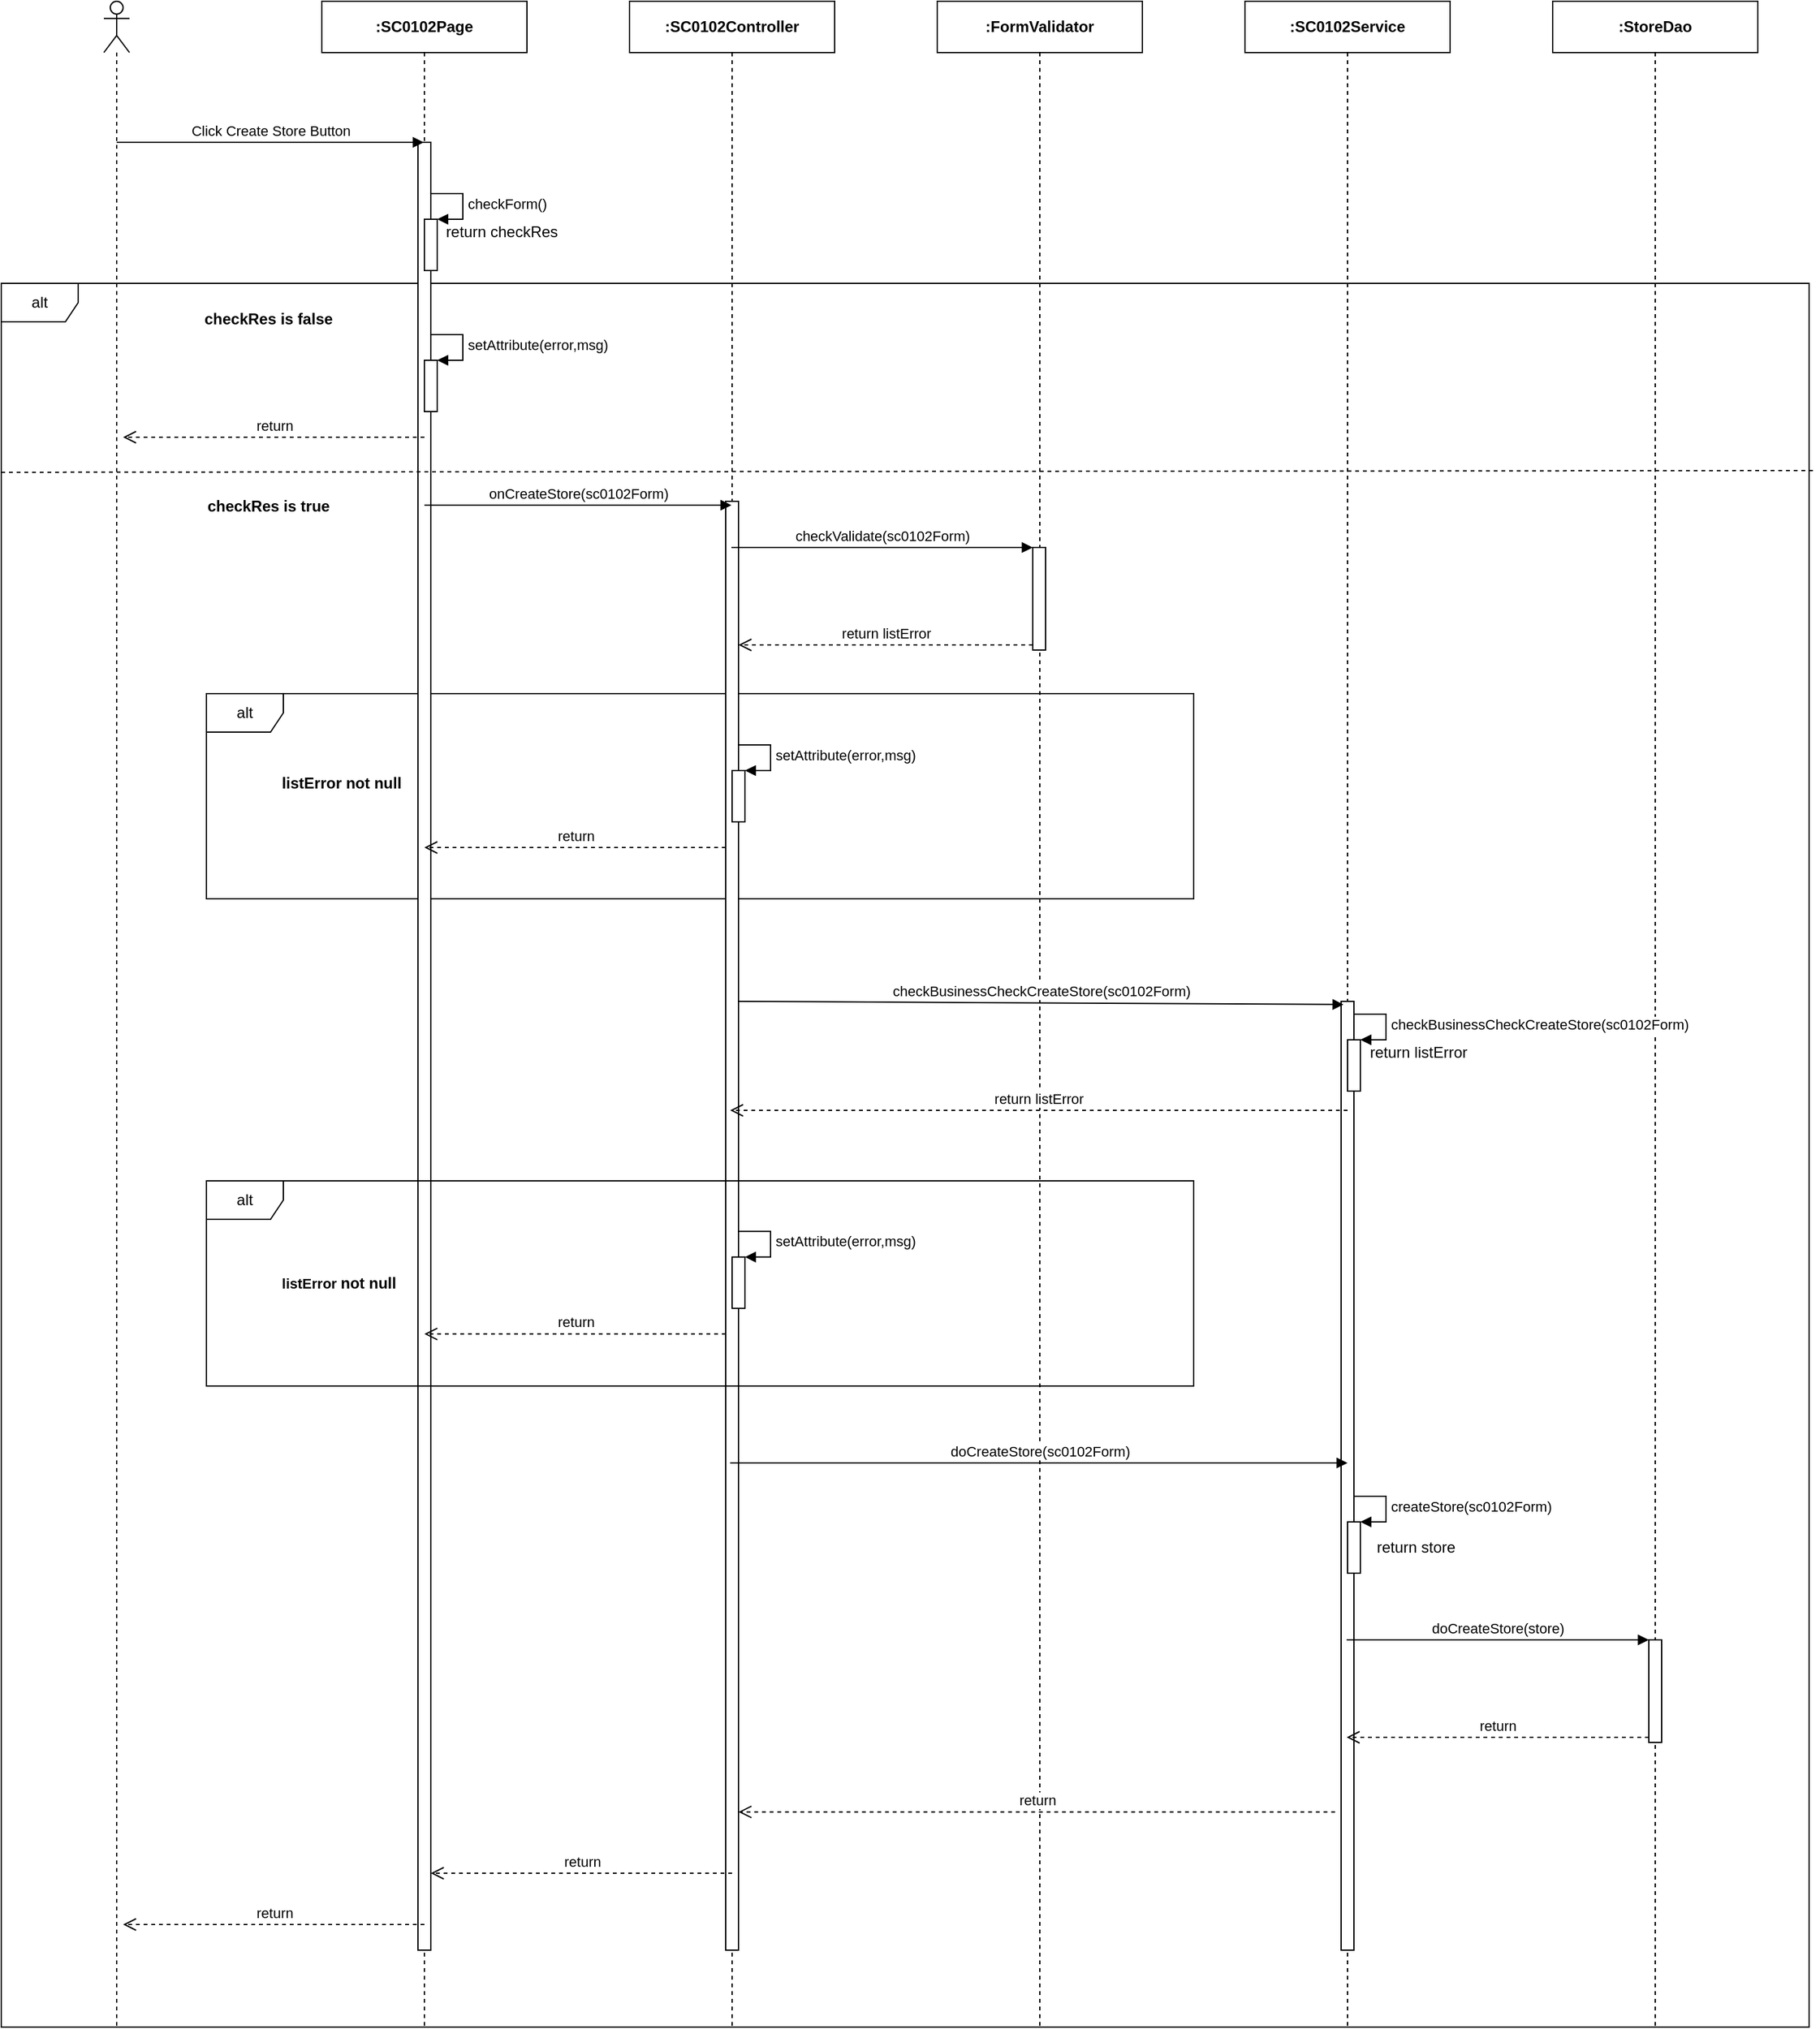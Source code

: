 <mxfile version="14.4.3" type="device" pages="2"><diagram id="wABSzRqi_FVYXiAVE2oP" name="Ev02"><mxGraphModel dx="1707" dy="987" grid="1" gridSize="10" guides="1" tooltips="1" connect="1" arrows="1" fold="1" page="1" pageScale="1" pageWidth="850" pageHeight="1100" math="0" shadow="0"><root><mxCell id="gUo3uE9qeqiG01h8dQ7a-0"/><mxCell id="gUo3uE9qeqiG01h8dQ7a-1" parent="gUo3uE9qeqiG01h8dQ7a-0"/><mxCell id="SuDUeDwoGOIgecHYMLtc-0" value="alt" style="shape=umlFrame;whiteSpace=wrap;html=1;" vertex="1" parent="gUo3uE9qeqiG01h8dQ7a-1"><mxGeometry x="230" y="300" width="1410" height="1360" as="geometry"/></mxCell><mxCell id="SuDUeDwoGOIgecHYMLtc-1" value="alt" style="shape=umlFrame;whiteSpace=wrap;html=1;" vertex="1" parent="gUo3uE9qeqiG01h8dQ7a-1"><mxGeometry x="390" y="620" width="770" height="160" as="geometry"/></mxCell><mxCell id="SuDUeDwoGOIgecHYMLtc-2" value="" style="shape=umlLifeline;participant=umlActor;perimeter=lifelinePerimeter;whiteSpace=wrap;html=1;container=1;collapsible=0;recursiveResize=0;verticalAlign=top;spacingTop=36;outlineConnect=0;" vertex="1" parent="gUo3uE9qeqiG01h8dQ7a-1"><mxGeometry x="310" y="80" width="20" height="1580" as="geometry"/></mxCell><mxCell id="SuDUeDwoGOIgecHYMLtc-3" value="&lt;b&gt;:SC0102Page&lt;/b&gt;" style="shape=umlLifeline;perimeter=lifelinePerimeter;whiteSpace=wrap;html=1;container=1;collapsible=0;recursiveResize=0;outlineConnect=0;" vertex="1" parent="gUo3uE9qeqiG01h8dQ7a-1"><mxGeometry x="480" y="80" width="160" height="1580" as="geometry"/></mxCell><mxCell id="SuDUeDwoGOIgecHYMLtc-4" value="" style="html=1;points=[];perimeter=orthogonalPerimeter;" vertex="1" parent="SuDUeDwoGOIgecHYMLtc-3"><mxGeometry x="75" y="110" width="10" height="1410" as="geometry"/></mxCell><mxCell id="SuDUeDwoGOIgecHYMLtc-5" value="&lt;b&gt;:StoreDao&lt;/b&gt;" style="shape=umlLifeline;perimeter=lifelinePerimeter;whiteSpace=wrap;html=1;container=1;collapsible=0;recursiveResize=0;outlineConnect=0;" vertex="1" parent="gUo3uE9qeqiG01h8dQ7a-1"><mxGeometry x="1440" y="80" width="160" height="1580" as="geometry"/></mxCell><mxCell id="SuDUeDwoGOIgecHYMLtc-6" value="&lt;b&gt;:&lt;/b&gt;&lt;b&gt;SC0102&lt;/b&gt;&lt;b&gt;Service&lt;/b&gt;" style="shape=umlLifeline;perimeter=lifelinePerimeter;whiteSpace=wrap;html=1;container=1;collapsible=0;recursiveResize=0;outlineConnect=0;" vertex="1" parent="gUo3uE9qeqiG01h8dQ7a-1"><mxGeometry x="1200" y="80" width="160" height="1580" as="geometry"/></mxCell><mxCell id="SuDUeDwoGOIgecHYMLtc-7" value="" style="html=1;points=[];perimeter=orthogonalPerimeter;" vertex="1" parent="SuDUeDwoGOIgecHYMLtc-6"><mxGeometry x="75" y="780" width="10" height="740" as="geometry"/></mxCell><mxCell id="SuDUeDwoGOIgecHYMLtc-8" value="&lt;b&gt;:FormValidator&lt;/b&gt;" style="shape=umlLifeline;perimeter=lifelinePerimeter;whiteSpace=wrap;html=1;container=1;collapsible=0;recursiveResize=0;outlineConnect=0;" vertex="1" parent="gUo3uE9qeqiG01h8dQ7a-1"><mxGeometry x="960" y="80" width="160" height="1580" as="geometry"/></mxCell><mxCell id="SuDUeDwoGOIgecHYMLtc-9" value="&lt;b&gt;:SC0102Controller&lt;/b&gt;" style="shape=umlLifeline;perimeter=lifelinePerimeter;whiteSpace=wrap;html=1;container=1;collapsible=0;recursiveResize=0;outlineConnect=0;" vertex="1" parent="gUo3uE9qeqiG01h8dQ7a-1"><mxGeometry x="720" y="80" width="160" height="1580" as="geometry"/></mxCell><mxCell id="SuDUeDwoGOIgecHYMLtc-10" value="" style="html=1;points=[];perimeter=orthogonalPerimeter;" vertex="1" parent="SuDUeDwoGOIgecHYMLtc-9"><mxGeometry x="75" y="390" width="10" height="1130" as="geometry"/></mxCell><mxCell id="SuDUeDwoGOIgecHYMLtc-11" value="Click Create Store Button" style="html=1;verticalAlign=bottom;endArrow=block;" edge="1" parent="gUo3uE9qeqiG01h8dQ7a-1" target="SuDUeDwoGOIgecHYMLtc-3"><mxGeometry width="80" relative="1" as="geometry"><mxPoint x="320" y="190" as="sourcePoint"/><mxPoint x="400" y="190" as="targetPoint"/></mxGeometry></mxCell><mxCell id="SuDUeDwoGOIgecHYMLtc-12" value="onCreateStore(sc0102Form)" style="html=1;verticalAlign=bottom;endArrow=block;" edge="1" parent="gUo3uE9qeqiG01h8dQ7a-1"><mxGeometry width="80" relative="1" as="geometry"><mxPoint x="560" y="473.0" as="sourcePoint"/><mxPoint x="799.5" y="473.0" as="targetPoint"/></mxGeometry></mxCell><mxCell id="SuDUeDwoGOIgecHYMLtc-13" value="" style="html=1;points=[];perimeter=orthogonalPerimeter;" vertex="1" parent="gUo3uE9qeqiG01h8dQ7a-1"><mxGeometry x="1034.5" y="506" width="10" height="80" as="geometry"/></mxCell><mxCell id="SuDUeDwoGOIgecHYMLtc-14" value="checkValidate(sc0102Form)" style="html=1;verticalAlign=bottom;endArrow=block;entryX=0;entryY=0;" edge="1" parent="gUo3uE9qeqiG01h8dQ7a-1" target="SuDUeDwoGOIgecHYMLtc-13"><mxGeometry relative="1" as="geometry"><mxPoint x="799.5" y="506" as="sourcePoint"/></mxGeometry></mxCell><mxCell id="SuDUeDwoGOIgecHYMLtc-15" value="return listError" style="html=1;verticalAlign=bottom;endArrow=open;dashed=1;endSize=8;exitX=0;exitY=0.95;" edge="1" parent="gUo3uE9qeqiG01h8dQ7a-1" source="SuDUeDwoGOIgecHYMLtc-13"><mxGeometry relative="1" as="geometry"><mxPoint x="805" y="582" as="targetPoint"/></mxGeometry></mxCell><mxCell id="SuDUeDwoGOIgecHYMLtc-16" value="&lt;b&gt;listError not null&lt;/b&gt;" style="text;html=1;align=center;verticalAlign=middle;resizable=0;points=[];autosize=1;" vertex="1" parent="gUo3uE9qeqiG01h8dQ7a-1"><mxGeometry x="440" y="680" width="110" height="20" as="geometry"/></mxCell><mxCell id="SuDUeDwoGOIgecHYMLtc-17" value="" style="html=1;points=[];perimeter=orthogonalPerimeter;" vertex="1" parent="gUo3uE9qeqiG01h8dQ7a-1"><mxGeometry x="800" y="680" width="10" height="40" as="geometry"/></mxCell><mxCell id="SuDUeDwoGOIgecHYMLtc-18" value="setAttribute(error,msg)" style="edgeStyle=orthogonalEdgeStyle;html=1;align=left;spacingLeft=2;endArrow=block;rounded=0;entryX=1;entryY=0;" edge="1" parent="gUo3uE9qeqiG01h8dQ7a-1" target="SuDUeDwoGOIgecHYMLtc-17"><mxGeometry relative="1" as="geometry"><mxPoint x="805" y="660" as="sourcePoint"/><Array as="points"><mxPoint x="830" y="660"/></Array></mxGeometry></mxCell><mxCell id="SuDUeDwoGOIgecHYMLtc-19" value="return" style="html=1;verticalAlign=bottom;endArrow=open;dashed=1;endSize=8;" edge="1" parent="gUo3uE9qeqiG01h8dQ7a-1"><mxGeometry relative="1" as="geometry"><mxPoint x="795" y="740.0" as="sourcePoint"/><mxPoint x="560" y="740.0" as="targetPoint"/></mxGeometry></mxCell><mxCell id="SuDUeDwoGOIgecHYMLtc-20" value="checkBusinessCheckCreateStore(sc0102Form)" style="html=1;verticalAlign=bottom;endArrow=block;entryX=0.188;entryY=0.015;entryDx=0;entryDy=0;entryPerimeter=0;" edge="1" parent="gUo3uE9qeqiG01h8dQ7a-1"><mxGeometry relative="1" as="geometry"><mxPoint x="805" y="860.0" as="sourcePoint"/><mxPoint x="1276.88" y="862.45" as="targetPoint"/></mxGeometry></mxCell><mxCell id="SuDUeDwoGOIgecHYMLtc-21" value="return listError" style="html=1;verticalAlign=bottom;endArrow=open;dashed=1;endSize=8;" edge="1" parent="gUo3uE9qeqiG01h8dQ7a-1"><mxGeometry relative="1" as="geometry"><mxPoint x="798.5" y="945" as="targetPoint"/><mxPoint x="1280" y="945" as="sourcePoint"/></mxGeometry></mxCell><mxCell id="SuDUeDwoGOIgecHYMLtc-22" value="alt" style="shape=umlFrame;whiteSpace=wrap;html=1;" vertex="1" parent="gUo3uE9qeqiG01h8dQ7a-1"><mxGeometry x="390" y="1000" width="770" height="160" as="geometry"/></mxCell><mxCell id="SuDUeDwoGOIgecHYMLtc-23" value="&lt;span style=&quot;font-size: 11px ; background-color: rgb(255 , 255 , 255)&quot;&gt;&lt;b&gt;listError&amp;nbsp;&lt;/b&gt;&lt;/span&gt;&lt;b&gt;not null&lt;/b&gt;" style="text;html=1;align=center;verticalAlign=middle;resizable=0;points=[];autosize=1;" vertex="1" parent="gUo3uE9qeqiG01h8dQ7a-1"><mxGeometry x="443" y="1070" width="100" height="20" as="geometry"/></mxCell><mxCell id="SuDUeDwoGOIgecHYMLtc-24" value="" style="html=1;points=[];perimeter=orthogonalPerimeter;" vertex="1" parent="gUo3uE9qeqiG01h8dQ7a-1"><mxGeometry x="800" y="1059.41" width="10" height="40" as="geometry"/></mxCell><mxCell id="SuDUeDwoGOIgecHYMLtc-25" value="setAttribute(error,msg)" style="edgeStyle=orthogonalEdgeStyle;html=1;align=left;spacingLeft=2;endArrow=block;rounded=0;entryX=1;entryY=0;" edge="1" parent="gUo3uE9qeqiG01h8dQ7a-1" target="SuDUeDwoGOIgecHYMLtc-24"><mxGeometry relative="1" as="geometry"><mxPoint x="805" y="1039.41" as="sourcePoint"/><Array as="points"><mxPoint x="830" y="1039.41"/></Array></mxGeometry></mxCell><mxCell id="SuDUeDwoGOIgecHYMLtc-26" value="return" style="html=1;verticalAlign=bottom;endArrow=open;dashed=1;endSize=8;" edge="1" parent="gUo3uE9qeqiG01h8dQ7a-1"><mxGeometry relative="1" as="geometry"><mxPoint x="795" y="1119.41" as="sourcePoint"/><mxPoint x="560" y="1119.41" as="targetPoint"/></mxGeometry></mxCell><mxCell id="SuDUeDwoGOIgecHYMLtc-27" value="doCreateStore(sc0102Form)" style="html=1;verticalAlign=bottom;endArrow=block;" edge="1" parent="gUo3uE9qeqiG01h8dQ7a-1"><mxGeometry relative="1" as="geometry"><mxPoint x="798.5" y="1220" as="sourcePoint"/><mxPoint x="1280" y="1220" as="targetPoint"/></mxGeometry></mxCell><mxCell id="SuDUeDwoGOIgecHYMLtc-28" value="return" style="html=1;verticalAlign=bottom;endArrow=open;dashed=1;endSize=8;exitX=-0.471;exitY=0.834;exitDx=0;exitDy=0;exitPerimeter=0;" edge="1" parent="gUo3uE9qeqiG01h8dQ7a-1"><mxGeometry relative="1" as="geometry"><mxPoint x="805" y="1492.22" as="targetPoint"/><mxPoint x="1270.29" y="1492.22" as="sourcePoint"/></mxGeometry></mxCell><mxCell id="SuDUeDwoGOIgecHYMLtc-29" value="" style="html=1;points=[];perimeter=orthogonalPerimeter;" vertex="1" parent="gUo3uE9qeqiG01h8dQ7a-1"><mxGeometry x="1280" y="890" width="10" height="40" as="geometry"/></mxCell><mxCell id="SuDUeDwoGOIgecHYMLtc-30" value="&lt;span style=&quot;text-align: center&quot;&gt;checkBusinessCheckCreateStore(sc0102Form)&lt;/span&gt;" style="edgeStyle=orthogonalEdgeStyle;html=1;align=left;spacingLeft=2;endArrow=block;rounded=0;entryX=1;entryY=0;" edge="1" parent="gUo3uE9qeqiG01h8dQ7a-1" target="SuDUeDwoGOIgecHYMLtc-29"><mxGeometry relative="1" as="geometry"><mxPoint x="1285" y="870" as="sourcePoint"/><Array as="points"><mxPoint x="1310" y="870"/></Array></mxGeometry></mxCell><mxCell id="SuDUeDwoGOIgecHYMLtc-31" value="return listError" style="text;html=1;align=center;verticalAlign=middle;resizable=0;points=[];autosize=1;" vertex="1" parent="gUo3uE9qeqiG01h8dQ7a-1"><mxGeometry x="1290" y="890" width="90" height="20" as="geometry"/></mxCell><mxCell id="SuDUeDwoGOIgecHYMLtc-32" value="" style="html=1;points=[];perimeter=orthogonalPerimeter;" vertex="1" parent="gUo3uE9qeqiG01h8dQ7a-1"><mxGeometry x="1280" y="1266" width="10" height="40" as="geometry"/></mxCell><mxCell id="SuDUeDwoGOIgecHYMLtc-33" value="create&lt;span style=&quot;text-align: center&quot;&gt;Store&lt;/span&gt;(&lt;span style=&quot;text-align: center&quot;&gt;sc0102Form&lt;/span&gt;)" style="edgeStyle=orthogonalEdgeStyle;html=1;align=left;spacingLeft=2;endArrow=block;rounded=0;entryX=1;entryY=0;" edge="1" parent="gUo3uE9qeqiG01h8dQ7a-1" target="SuDUeDwoGOIgecHYMLtc-32"><mxGeometry relative="1" as="geometry"><mxPoint x="1285" y="1246" as="sourcePoint"/><Array as="points"><mxPoint x="1310" y="1246"/></Array></mxGeometry></mxCell><mxCell id="SuDUeDwoGOIgecHYMLtc-34" value="return store" style="text;html=1;align=center;verticalAlign=middle;resizable=0;points=[];autosize=1;" vertex="1" parent="gUo3uE9qeqiG01h8dQ7a-1"><mxGeometry x="1293" y="1276" width="80" height="20" as="geometry"/></mxCell><mxCell id="SuDUeDwoGOIgecHYMLtc-35" value="" style="html=1;points=[];perimeter=orthogonalPerimeter;" vertex="1" parent="gUo3uE9qeqiG01h8dQ7a-1"><mxGeometry x="1515" y="1358" width="10" height="80" as="geometry"/></mxCell><mxCell id="SuDUeDwoGOIgecHYMLtc-36" value="doCreateStore(store)" style="html=1;verticalAlign=bottom;endArrow=block;entryX=0;entryY=0;" edge="1" parent="gUo3uE9qeqiG01h8dQ7a-1" target="SuDUeDwoGOIgecHYMLtc-35"><mxGeometry relative="1" as="geometry"><mxPoint x="1279.324" y="1358" as="sourcePoint"/></mxGeometry></mxCell><mxCell id="SuDUeDwoGOIgecHYMLtc-37" value="return" style="html=1;verticalAlign=bottom;endArrow=open;dashed=1;endSize=8;exitX=0;exitY=0.95;" edge="1" parent="gUo3uE9qeqiG01h8dQ7a-1" source="SuDUeDwoGOIgecHYMLtc-35"><mxGeometry relative="1" as="geometry"><mxPoint x="1279.324" y="1434.0" as="targetPoint"/></mxGeometry></mxCell><mxCell id="SuDUeDwoGOIgecHYMLtc-38" value="return" style="html=1;verticalAlign=bottom;endArrow=open;dashed=1;endSize=8;" edge="1" parent="gUo3uE9qeqiG01h8dQ7a-1"><mxGeometry relative="1" as="geometry"><mxPoint x="800" y="1540" as="sourcePoint"/><mxPoint x="565" y="1540" as="targetPoint"/></mxGeometry></mxCell><mxCell id="SuDUeDwoGOIgecHYMLtc-39" value="" style="html=1;points=[];perimeter=orthogonalPerimeter;" vertex="1" parent="gUo3uE9qeqiG01h8dQ7a-1"><mxGeometry x="560" y="250" width="10" height="40" as="geometry"/></mxCell><mxCell id="SuDUeDwoGOIgecHYMLtc-40" value="checkForm()" style="edgeStyle=orthogonalEdgeStyle;html=1;align=left;spacingLeft=2;endArrow=block;rounded=0;entryX=1;entryY=0;" edge="1" parent="gUo3uE9qeqiG01h8dQ7a-1" target="SuDUeDwoGOIgecHYMLtc-39"><mxGeometry relative="1" as="geometry"><mxPoint x="565" y="230" as="sourcePoint"/><Array as="points"><mxPoint x="590" y="230"/></Array></mxGeometry></mxCell><mxCell id="SuDUeDwoGOIgecHYMLtc-41" value="return checkRes" style="text;html=1;align=center;verticalAlign=middle;resizable=0;points=[];autosize=1;" vertex="1" parent="gUo3uE9qeqiG01h8dQ7a-1"><mxGeometry x="570" y="250" width="100" height="20" as="geometry"/></mxCell><mxCell id="SuDUeDwoGOIgecHYMLtc-42" value="&lt;b&gt;checkRes is false&lt;/b&gt;" style="text;html=1;align=center;verticalAlign=middle;resizable=0;points=[];autosize=1;" vertex="1" parent="gUo3uE9qeqiG01h8dQ7a-1"><mxGeometry x="377.5" y="318" width="120" height="20" as="geometry"/></mxCell><mxCell id="SuDUeDwoGOIgecHYMLtc-43" value="" style="html=1;points=[];perimeter=orthogonalPerimeter;" vertex="1" parent="gUo3uE9qeqiG01h8dQ7a-1"><mxGeometry x="560" y="360" width="10" height="40" as="geometry"/></mxCell><mxCell id="SuDUeDwoGOIgecHYMLtc-44" value="setAttribute(error,msg)" style="edgeStyle=orthogonalEdgeStyle;html=1;align=left;spacingLeft=2;endArrow=block;rounded=0;entryX=1;entryY=0;" edge="1" parent="gUo3uE9qeqiG01h8dQ7a-1" target="SuDUeDwoGOIgecHYMLtc-43"><mxGeometry relative="1" as="geometry"><mxPoint x="565" y="340" as="sourcePoint"/><Array as="points"><mxPoint x="590" y="340"/></Array></mxGeometry></mxCell><mxCell id="SuDUeDwoGOIgecHYMLtc-45" value="return" style="html=1;verticalAlign=bottom;endArrow=open;dashed=1;endSize=8;" edge="1" parent="gUo3uE9qeqiG01h8dQ7a-1"><mxGeometry relative="1" as="geometry"><mxPoint x="560" y="420.0" as="sourcePoint"/><mxPoint x="325" y="420.0" as="targetPoint"/></mxGeometry></mxCell><mxCell id="SuDUeDwoGOIgecHYMLtc-46" value="" style="endArrow=none;dashed=1;html=1;exitX=0;exitY=0.126;exitDx=0;exitDy=0;exitPerimeter=0;entryX=1.004;entryY=0.125;entryDx=0;entryDy=0;entryPerimeter=0;" edge="1" parent="gUo3uE9qeqiG01h8dQ7a-1"><mxGeometry width="50" height="50" relative="1" as="geometry"><mxPoint x="230" y="447.36" as="sourcePoint"/><mxPoint x="1645.64" y="446" as="targetPoint"/></mxGeometry></mxCell><mxCell id="SuDUeDwoGOIgecHYMLtc-47" value="&lt;b&gt;checkRes is true&lt;/b&gt;" style="text;html=1;align=center;verticalAlign=middle;resizable=0;points=[];autosize=1;" vertex="1" parent="gUo3uE9qeqiG01h8dQ7a-1"><mxGeometry x="382.5" y="464" width="110" height="20" as="geometry"/></mxCell><mxCell id="SuDUeDwoGOIgecHYMLtc-48" value="return" style="html=1;verticalAlign=bottom;endArrow=open;dashed=1;endSize=8;" edge="1" parent="gUo3uE9qeqiG01h8dQ7a-1"><mxGeometry relative="1" as="geometry"><mxPoint x="560" y="1580" as="sourcePoint"/><mxPoint x="325" y="1580" as="targetPoint"/></mxGeometry></mxCell></root></mxGraphModel></diagram><diagram id="TQ8rHWFjQe3n0q0RZPJx" name="Ev03"><mxGraphModel dx="1205" dy="696" grid="1" gridSize="10" guides="1" tooltips="1" connect="1" arrows="1" fold="1" page="1" pageScale="1" pageWidth="850" pageHeight="1100" math="0" shadow="0"><root><mxCell id="twGoQ-xRnooRtptiKPSB-0"/><mxCell id="twGoQ-xRnooRtptiKPSB-1" parent="twGoQ-xRnooRtptiKPSB-0"/><mxCell id="1V77wKN769EUh1YBRXYH-0" value="" style="shape=umlLifeline;participant=umlActor;perimeter=lifelinePerimeter;whiteSpace=wrap;html=1;container=1;collapsible=0;recursiveResize=0;verticalAlign=top;spacingTop=36;outlineConnect=0;" vertex="1" parent="twGoQ-xRnooRtptiKPSB-1"><mxGeometry x="310" y="80" width="20" height="320" as="geometry"/></mxCell><mxCell id="1V77wKN769EUh1YBRXYH-1" value="&lt;b&gt;:SC0102Page&lt;/b&gt;" style="shape=umlLifeline;perimeter=lifelinePerimeter;whiteSpace=wrap;html=1;container=1;collapsible=0;recursiveResize=0;outlineConnect=0;" vertex="1" parent="twGoQ-xRnooRtptiKPSB-1"><mxGeometry x="480" y="80" width="160" height="320" as="geometry"/></mxCell><mxCell id="1V77wKN769EUh1YBRXYH-2" value="" style="html=1;points=[];perimeter=orthogonalPerimeter;" vertex="1" parent="1V77wKN769EUh1YBRXYH-1"><mxGeometry x="75" y="110" width="10" height="90" as="geometry"/></mxCell><mxCell id="1V77wKN769EUh1YBRXYH-3" value="&lt;b&gt;:SC0100Page&lt;/b&gt;" style="shape=umlLifeline;perimeter=lifelinePerimeter;whiteSpace=wrap;html=1;container=1;collapsible=0;recursiveResize=0;outlineConnect=0;" vertex="1" parent="twGoQ-xRnooRtptiKPSB-1"><mxGeometry x="720" y="80" width="160" height="320" as="geometry"/></mxCell><mxCell id="1V77wKN769EUh1YBRXYH-4" value="Click Button Back" style="html=1;verticalAlign=bottom;endArrow=block;" edge="1" parent="twGoQ-xRnooRtptiKPSB-1" target="1V77wKN769EUh1YBRXYH-1"><mxGeometry width="80" relative="1" as="geometry"><mxPoint x="320" y="190" as="sourcePoint"/><mxPoint x="400" y="190" as="targetPoint"/></mxGeometry></mxCell><mxCell id="1V77wKN769EUh1YBRXYH-5" value="changeScreen(&quot;SC0100&quot;)" style="html=1;verticalAlign=bottom;endArrow=block;" edge="1" parent="twGoQ-xRnooRtptiKPSB-1"><mxGeometry width="80" relative="1" as="geometry"><mxPoint x="560" y="279" as="sourcePoint"/><mxPoint x="799.5" y="279" as="targetPoint"/></mxGeometry></mxCell></root></mxGraphModel></diagram></mxfile>